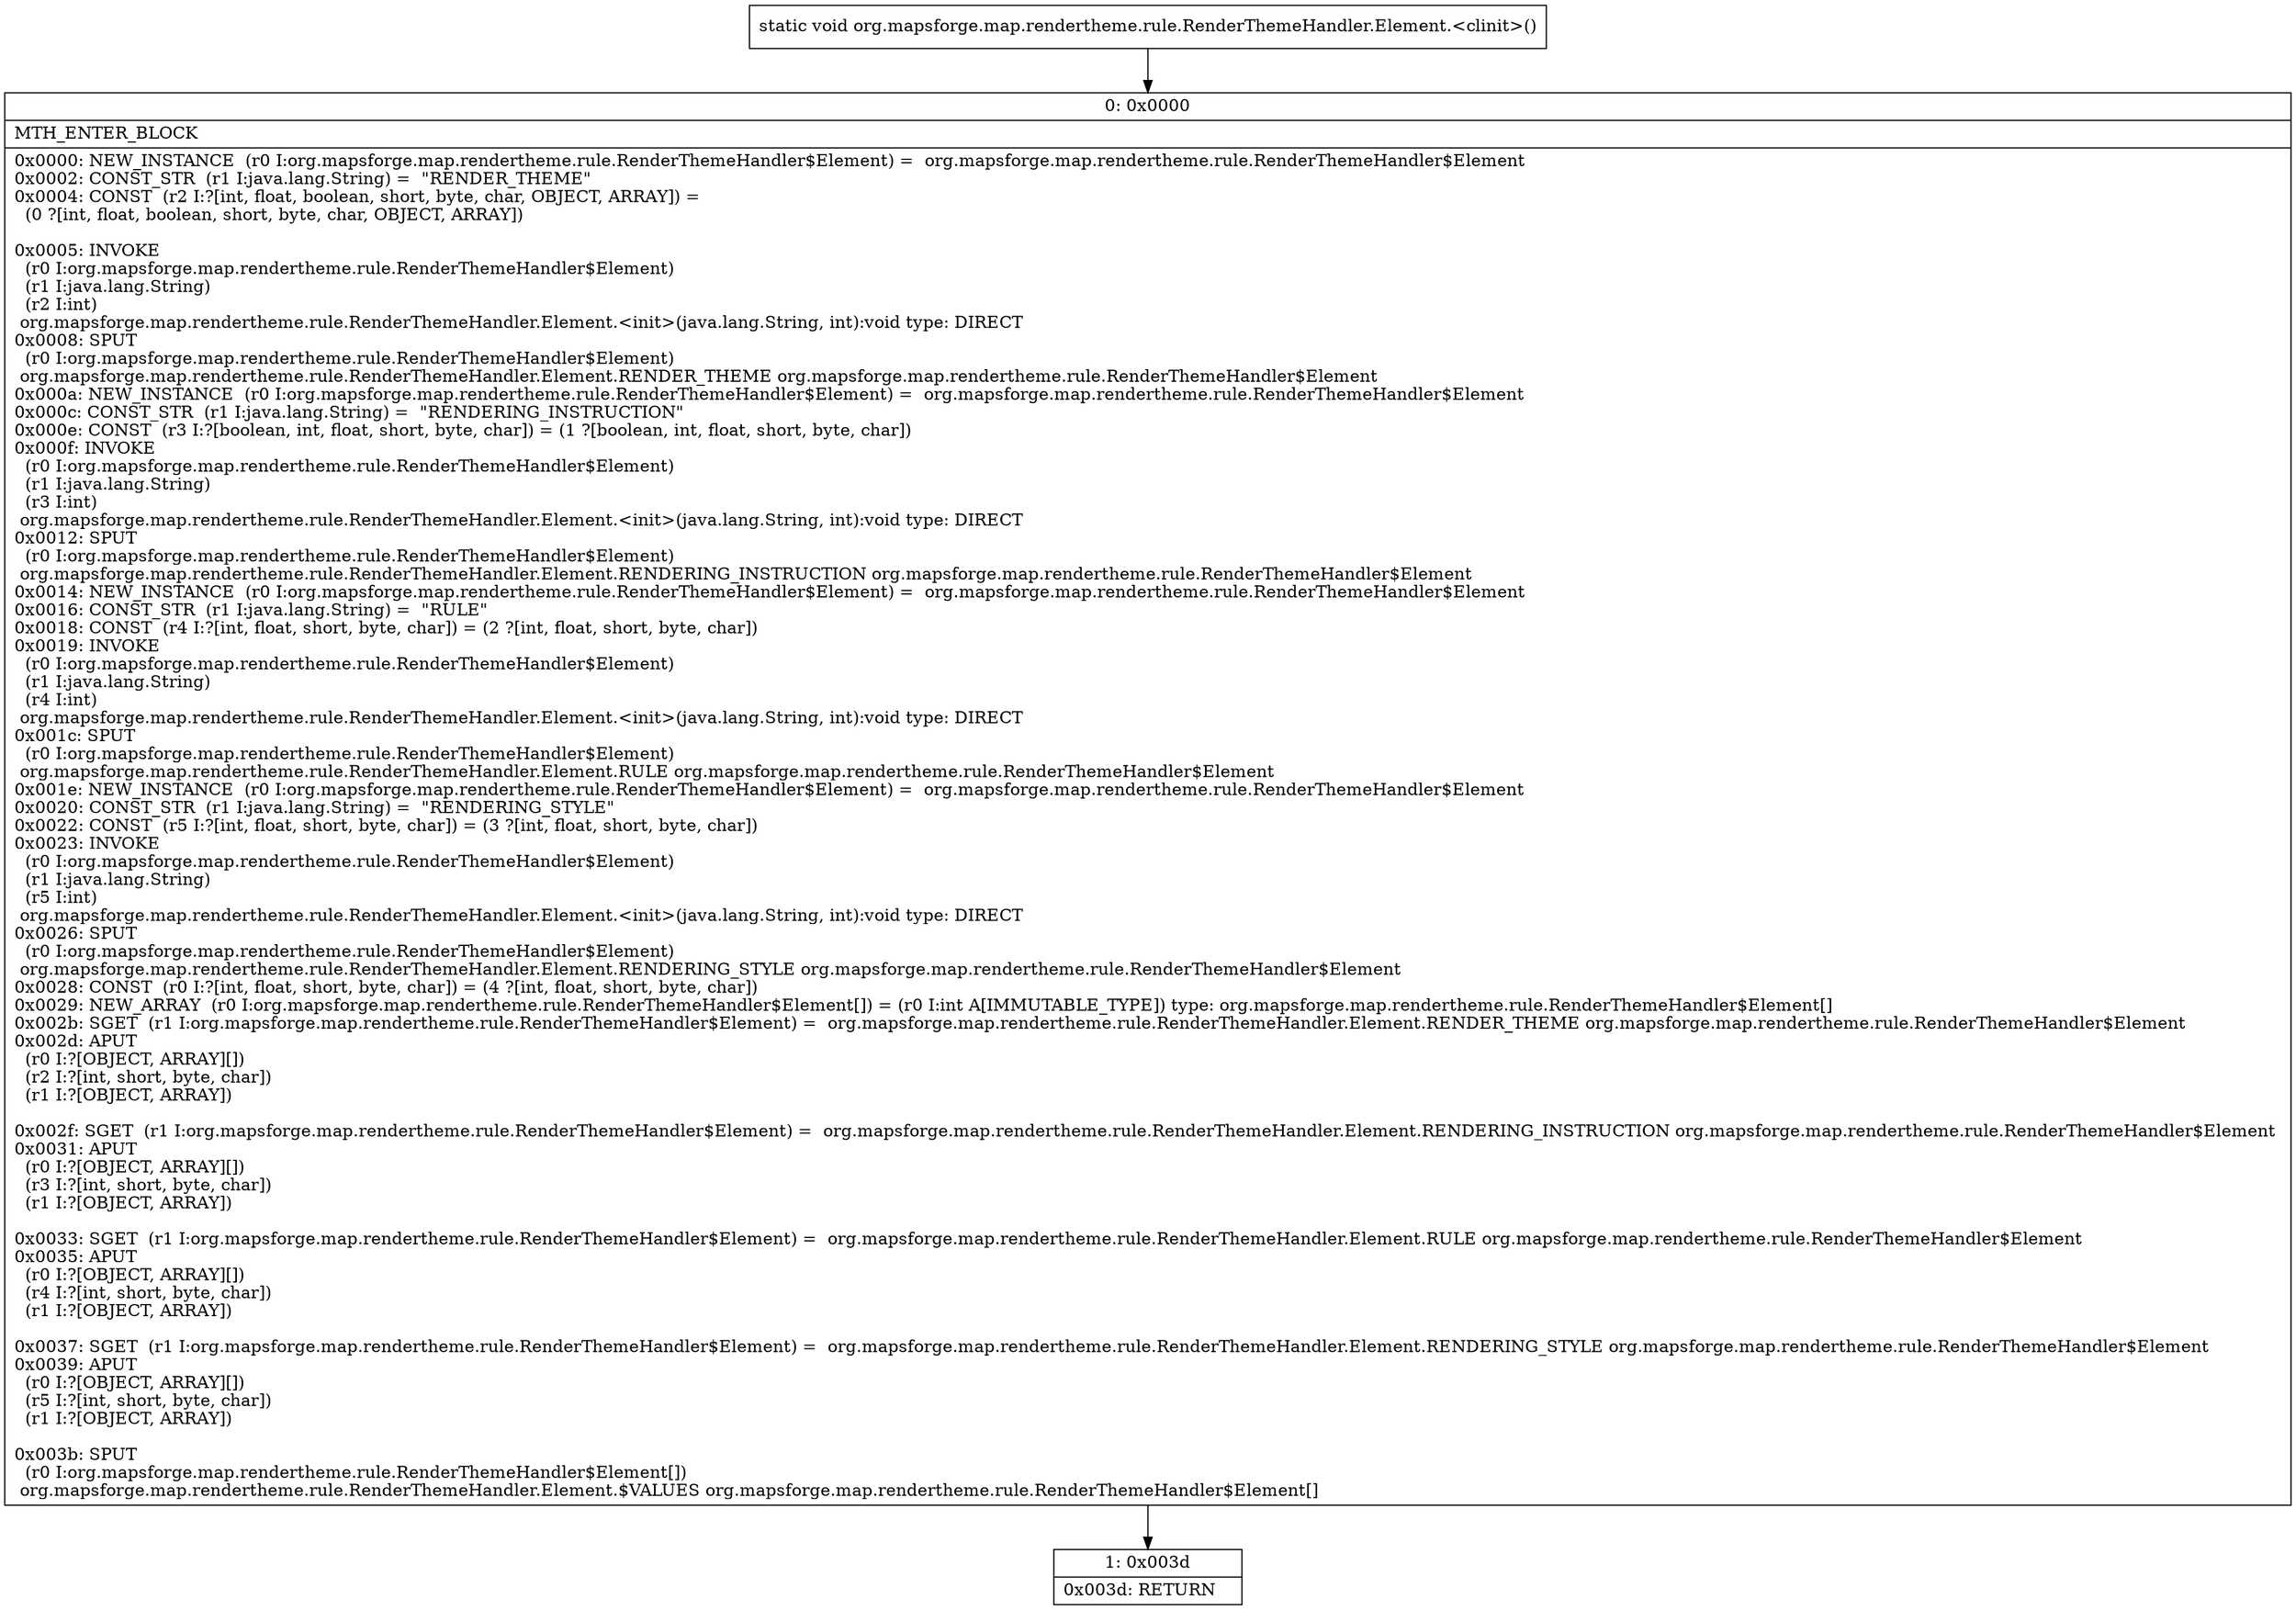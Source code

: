 digraph "CFG fororg.mapsforge.map.rendertheme.rule.RenderThemeHandler.Element.\<clinit\>()V" {
Node_0 [shape=record,label="{0\:\ 0x0000|MTH_ENTER_BLOCK\l|0x0000: NEW_INSTANCE  (r0 I:org.mapsforge.map.rendertheme.rule.RenderThemeHandler$Element) =  org.mapsforge.map.rendertheme.rule.RenderThemeHandler$Element \l0x0002: CONST_STR  (r1 I:java.lang.String) =  \"RENDER_THEME\" \l0x0004: CONST  (r2 I:?[int, float, boolean, short, byte, char, OBJECT, ARRAY]) = \l  (0 ?[int, float, boolean, short, byte, char, OBJECT, ARRAY])\l \l0x0005: INVOKE  \l  (r0 I:org.mapsforge.map.rendertheme.rule.RenderThemeHandler$Element)\l  (r1 I:java.lang.String)\l  (r2 I:int)\l org.mapsforge.map.rendertheme.rule.RenderThemeHandler.Element.\<init\>(java.lang.String, int):void type: DIRECT \l0x0008: SPUT  \l  (r0 I:org.mapsforge.map.rendertheme.rule.RenderThemeHandler$Element)\l org.mapsforge.map.rendertheme.rule.RenderThemeHandler.Element.RENDER_THEME org.mapsforge.map.rendertheme.rule.RenderThemeHandler$Element \l0x000a: NEW_INSTANCE  (r0 I:org.mapsforge.map.rendertheme.rule.RenderThemeHandler$Element) =  org.mapsforge.map.rendertheme.rule.RenderThemeHandler$Element \l0x000c: CONST_STR  (r1 I:java.lang.String) =  \"RENDERING_INSTRUCTION\" \l0x000e: CONST  (r3 I:?[boolean, int, float, short, byte, char]) = (1 ?[boolean, int, float, short, byte, char]) \l0x000f: INVOKE  \l  (r0 I:org.mapsforge.map.rendertheme.rule.RenderThemeHandler$Element)\l  (r1 I:java.lang.String)\l  (r3 I:int)\l org.mapsforge.map.rendertheme.rule.RenderThemeHandler.Element.\<init\>(java.lang.String, int):void type: DIRECT \l0x0012: SPUT  \l  (r0 I:org.mapsforge.map.rendertheme.rule.RenderThemeHandler$Element)\l org.mapsforge.map.rendertheme.rule.RenderThemeHandler.Element.RENDERING_INSTRUCTION org.mapsforge.map.rendertheme.rule.RenderThemeHandler$Element \l0x0014: NEW_INSTANCE  (r0 I:org.mapsforge.map.rendertheme.rule.RenderThemeHandler$Element) =  org.mapsforge.map.rendertheme.rule.RenderThemeHandler$Element \l0x0016: CONST_STR  (r1 I:java.lang.String) =  \"RULE\" \l0x0018: CONST  (r4 I:?[int, float, short, byte, char]) = (2 ?[int, float, short, byte, char]) \l0x0019: INVOKE  \l  (r0 I:org.mapsforge.map.rendertheme.rule.RenderThemeHandler$Element)\l  (r1 I:java.lang.String)\l  (r4 I:int)\l org.mapsforge.map.rendertheme.rule.RenderThemeHandler.Element.\<init\>(java.lang.String, int):void type: DIRECT \l0x001c: SPUT  \l  (r0 I:org.mapsforge.map.rendertheme.rule.RenderThemeHandler$Element)\l org.mapsforge.map.rendertheme.rule.RenderThemeHandler.Element.RULE org.mapsforge.map.rendertheme.rule.RenderThemeHandler$Element \l0x001e: NEW_INSTANCE  (r0 I:org.mapsforge.map.rendertheme.rule.RenderThemeHandler$Element) =  org.mapsforge.map.rendertheme.rule.RenderThemeHandler$Element \l0x0020: CONST_STR  (r1 I:java.lang.String) =  \"RENDERING_STYLE\" \l0x0022: CONST  (r5 I:?[int, float, short, byte, char]) = (3 ?[int, float, short, byte, char]) \l0x0023: INVOKE  \l  (r0 I:org.mapsforge.map.rendertheme.rule.RenderThemeHandler$Element)\l  (r1 I:java.lang.String)\l  (r5 I:int)\l org.mapsforge.map.rendertheme.rule.RenderThemeHandler.Element.\<init\>(java.lang.String, int):void type: DIRECT \l0x0026: SPUT  \l  (r0 I:org.mapsforge.map.rendertheme.rule.RenderThemeHandler$Element)\l org.mapsforge.map.rendertheme.rule.RenderThemeHandler.Element.RENDERING_STYLE org.mapsforge.map.rendertheme.rule.RenderThemeHandler$Element \l0x0028: CONST  (r0 I:?[int, float, short, byte, char]) = (4 ?[int, float, short, byte, char]) \l0x0029: NEW_ARRAY  (r0 I:org.mapsforge.map.rendertheme.rule.RenderThemeHandler$Element[]) = (r0 I:int A[IMMUTABLE_TYPE]) type: org.mapsforge.map.rendertheme.rule.RenderThemeHandler$Element[] \l0x002b: SGET  (r1 I:org.mapsforge.map.rendertheme.rule.RenderThemeHandler$Element) =  org.mapsforge.map.rendertheme.rule.RenderThemeHandler.Element.RENDER_THEME org.mapsforge.map.rendertheme.rule.RenderThemeHandler$Element \l0x002d: APUT  \l  (r0 I:?[OBJECT, ARRAY][])\l  (r2 I:?[int, short, byte, char])\l  (r1 I:?[OBJECT, ARRAY])\l \l0x002f: SGET  (r1 I:org.mapsforge.map.rendertheme.rule.RenderThemeHandler$Element) =  org.mapsforge.map.rendertheme.rule.RenderThemeHandler.Element.RENDERING_INSTRUCTION org.mapsforge.map.rendertheme.rule.RenderThemeHandler$Element \l0x0031: APUT  \l  (r0 I:?[OBJECT, ARRAY][])\l  (r3 I:?[int, short, byte, char])\l  (r1 I:?[OBJECT, ARRAY])\l \l0x0033: SGET  (r1 I:org.mapsforge.map.rendertheme.rule.RenderThemeHandler$Element) =  org.mapsforge.map.rendertheme.rule.RenderThemeHandler.Element.RULE org.mapsforge.map.rendertheme.rule.RenderThemeHandler$Element \l0x0035: APUT  \l  (r0 I:?[OBJECT, ARRAY][])\l  (r4 I:?[int, short, byte, char])\l  (r1 I:?[OBJECT, ARRAY])\l \l0x0037: SGET  (r1 I:org.mapsforge.map.rendertheme.rule.RenderThemeHandler$Element) =  org.mapsforge.map.rendertheme.rule.RenderThemeHandler.Element.RENDERING_STYLE org.mapsforge.map.rendertheme.rule.RenderThemeHandler$Element \l0x0039: APUT  \l  (r0 I:?[OBJECT, ARRAY][])\l  (r5 I:?[int, short, byte, char])\l  (r1 I:?[OBJECT, ARRAY])\l \l0x003b: SPUT  \l  (r0 I:org.mapsforge.map.rendertheme.rule.RenderThemeHandler$Element[])\l org.mapsforge.map.rendertheme.rule.RenderThemeHandler.Element.$VALUES org.mapsforge.map.rendertheme.rule.RenderThemeHandler$Element[] \l}"];
Node_1 [shape=record,label="{1\:\ 0x003d|0x003d: RETURN   \l}"];
MethodNode[shape=record,label="{static void org.mapsforge.map.rendertheme.rule.RenderThemeHandler.Element.\<clinit\>() }"];
MethodNode -> Node_0;
Node_0 -> Node_1;
}

